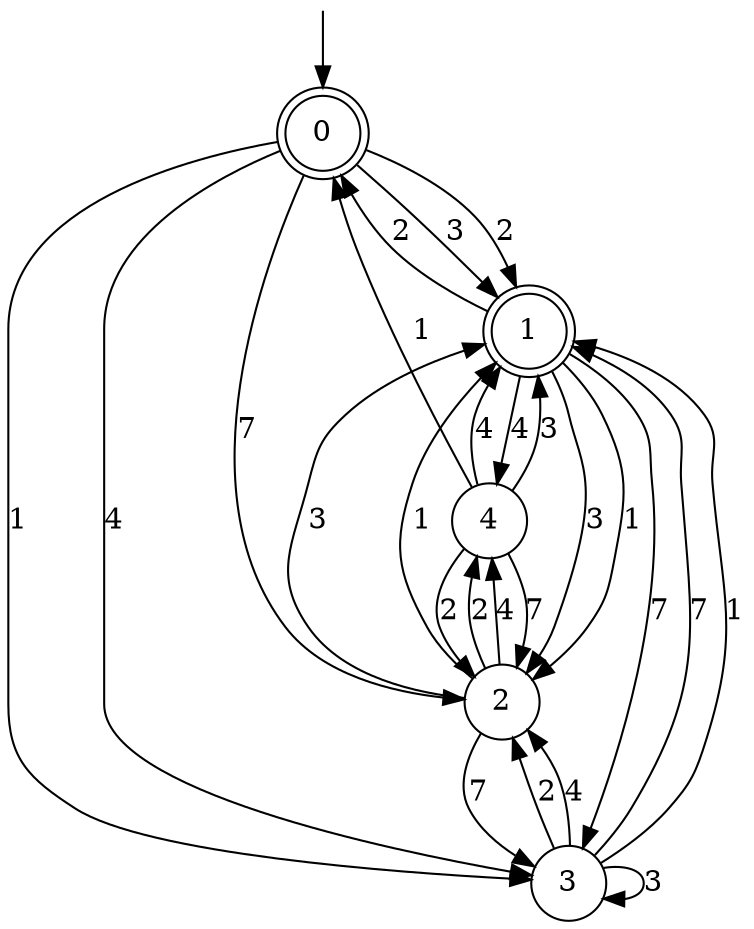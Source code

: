 digraph g {

	s0 [shape="doublecircle" label="0"];
	s1 [shape="doublecircle" label="1"];
	s2 [shape="circle" label="2"];
	s3 [shape="circle" label="3"];
	s4 [shape="circle" label="4"];
	s0 -> s1 [label="3"];
	s0 -> s1 [label="2"];
	s0 -> s2 [label="7"];
	s0 -> s3 [label="1"];
	s0 -> s3 [label="4"];
	s1 -> s2 [label="3"];
	s1 -> s0 [label="2"];
	s1 -> s3 [label="7"];
	s1 -> s2 [label="1"];
	s1 -> s4 [label="4"];
	s2 -> s1 [label="3"];
	s2 -> s4 [label="2"];
	s2 -> s3 [label="7"];
	s2 -> s1 [label="1"];
	s2 -> s4 [label="4"];
	s3 -> s3 [label="3"];
	s3 -> s2 [label="2"];
	s3 -> s1 [label="7"];
	s3 -> s1 [label="1"];
	s3 -> s2 [label="4"];
	s4 -> s1 [label="3"];
	s4 -> s2 [label="2"];
	s4 -> s2 [label="7"];
	s4 -> s0 [label="1"];
	s4 -> s1 [label="4"];

__start0 [label="" shape="none" width="0" height="0"];
__start0 -> s0;

}

